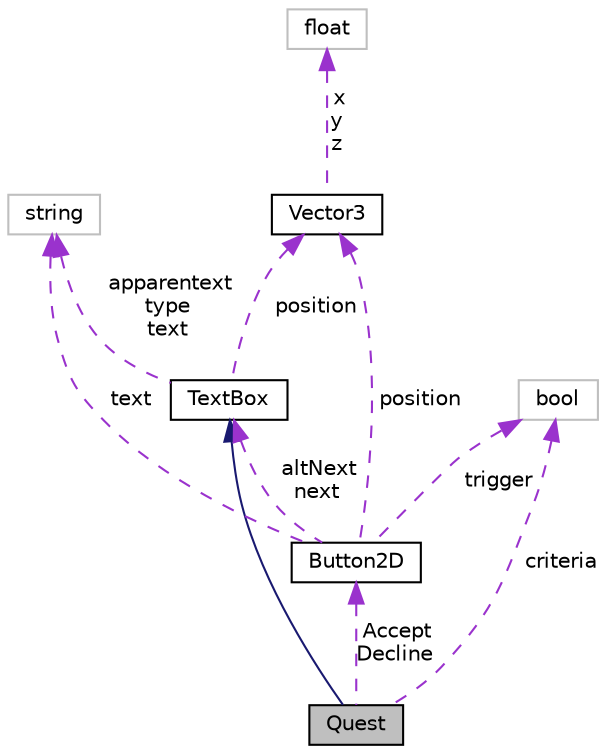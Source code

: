 digraph "Quest"
{
  bgcolor="transparent";
  edge [fontname="Helvetica",fontsize="10",labelfontname="Helvetica",labelfontsize="10"];
  node [fontname="Helvetica",fontsize="10",shape=record];
  Node1 [label="Quest",height=0.2,width=0.4,color="black", fillcolor="grey75", style="filled", fontcolor="black"];
  Node2 -> Node1 [dir="back",color="midnightblue",fontsize="10",style="solid",fontname="Helvetica"];
  Node2 [label="TextBox",height=0.2,width=0.4,color="black",URL="$classTextBox.html",tooltip="This is for the Textbox whenever you talk to an NPC. "];
  Node3 -> Node2 [dir="back",color="darkorchid3",fontsize="10",style="dashed",label=" position" ,fontname="Helvetica"];
  Node3 [label="Vector3",height=0.2,width=0.4,color="black",URL="$structVector3.html",tooltip="Defines a 3D vector and its methods. "];
  Node4 -> Node3 [dir="back",color="darkorchid3",fontsize="10",style="dashed",label=" x\ny\nz" ,fontname="Helvetica"];
  Node4 [label="float",height=0.2,width=0.4,color="grey75"];
  Node5 -> Node2 [dir="back",color="darkorchid3",fontsize="10",style="dashed",label=" apparentext\ntype\ntext" ,fontname="Helvetica"];
  Node5 [label="string",height=0.2,width=0.4,color="grey75"];
  Node6 -> Node1 [dir="back",color="darkorchid3",fontsize="10",style="dashed",label=" Accept\nDecline" ,fontname="Helvetica"];
  Node6 [label="Button2D",height=0.2,width=0.4,color="black",URL="$classButton2D.html",tooltip="Button2D class for the Accept and Decline button when talking to NPCs. "];
  Node2 -> Node6 [dir="back",color="darkorchid3",fontsize="10",style="dashed",label=" altNext\nnext" ,fontname="Helvetica"];
  Node3 -> Node6 [dir="back",color="darkorchid3",fontsize="10",style="dashed",label=" position" ,fontname="Helvetica"];
  Node7 -> Node6 [dir="back",color="darkorchid3",fontsize="10",style="dashed",label=" trigger" ,fontname="Helvetica"];
  Node7 [label="bool",height=0.2,width=0.4,color="grey75"];
  Node5 -> Node6 [dir="back",color="darkorchid3",fontsize="10",style="dashed",label=" text" ,fontname="Helvetica"];
  Node7 -> Node1 [dir="back",color="darkorchid3",fontsize="10",style="dashed",label=" criteria" ,fontname="Helvetica"];
}
